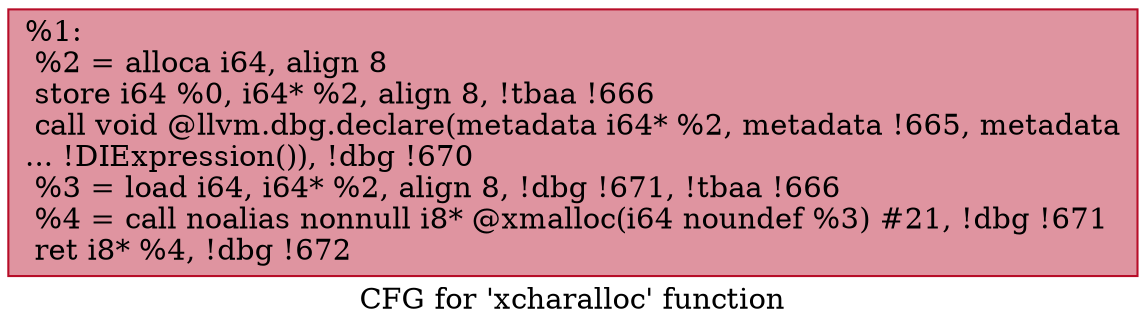 digraph "CFG for 'xcharalloc' function" {
	label="CFG for 'xcharalloc' function";

	Node0x2350390 [shape=record,color="#b70d28ff", style=filled, fillcolor="#b70d2870",label="{%1:\l  %2 = alloca i64, align 8\l  store i64 %0, i64* %2, align 8, !tbaa !666\l  call void @llvm.dbg.declare(metadata i64* %2, metadata !665, metadata\l... !DIExpression()), !dbg !670\l  %3 = load i64, i64* %2, align 8, !dbg !671, !tbaa !666\l  %4 = call noalias nonnull i8* @xmalloc(i64 noundef %3) #21, !dbg !671\l  ret i8* %4, !dbg !672\l}"];
}

